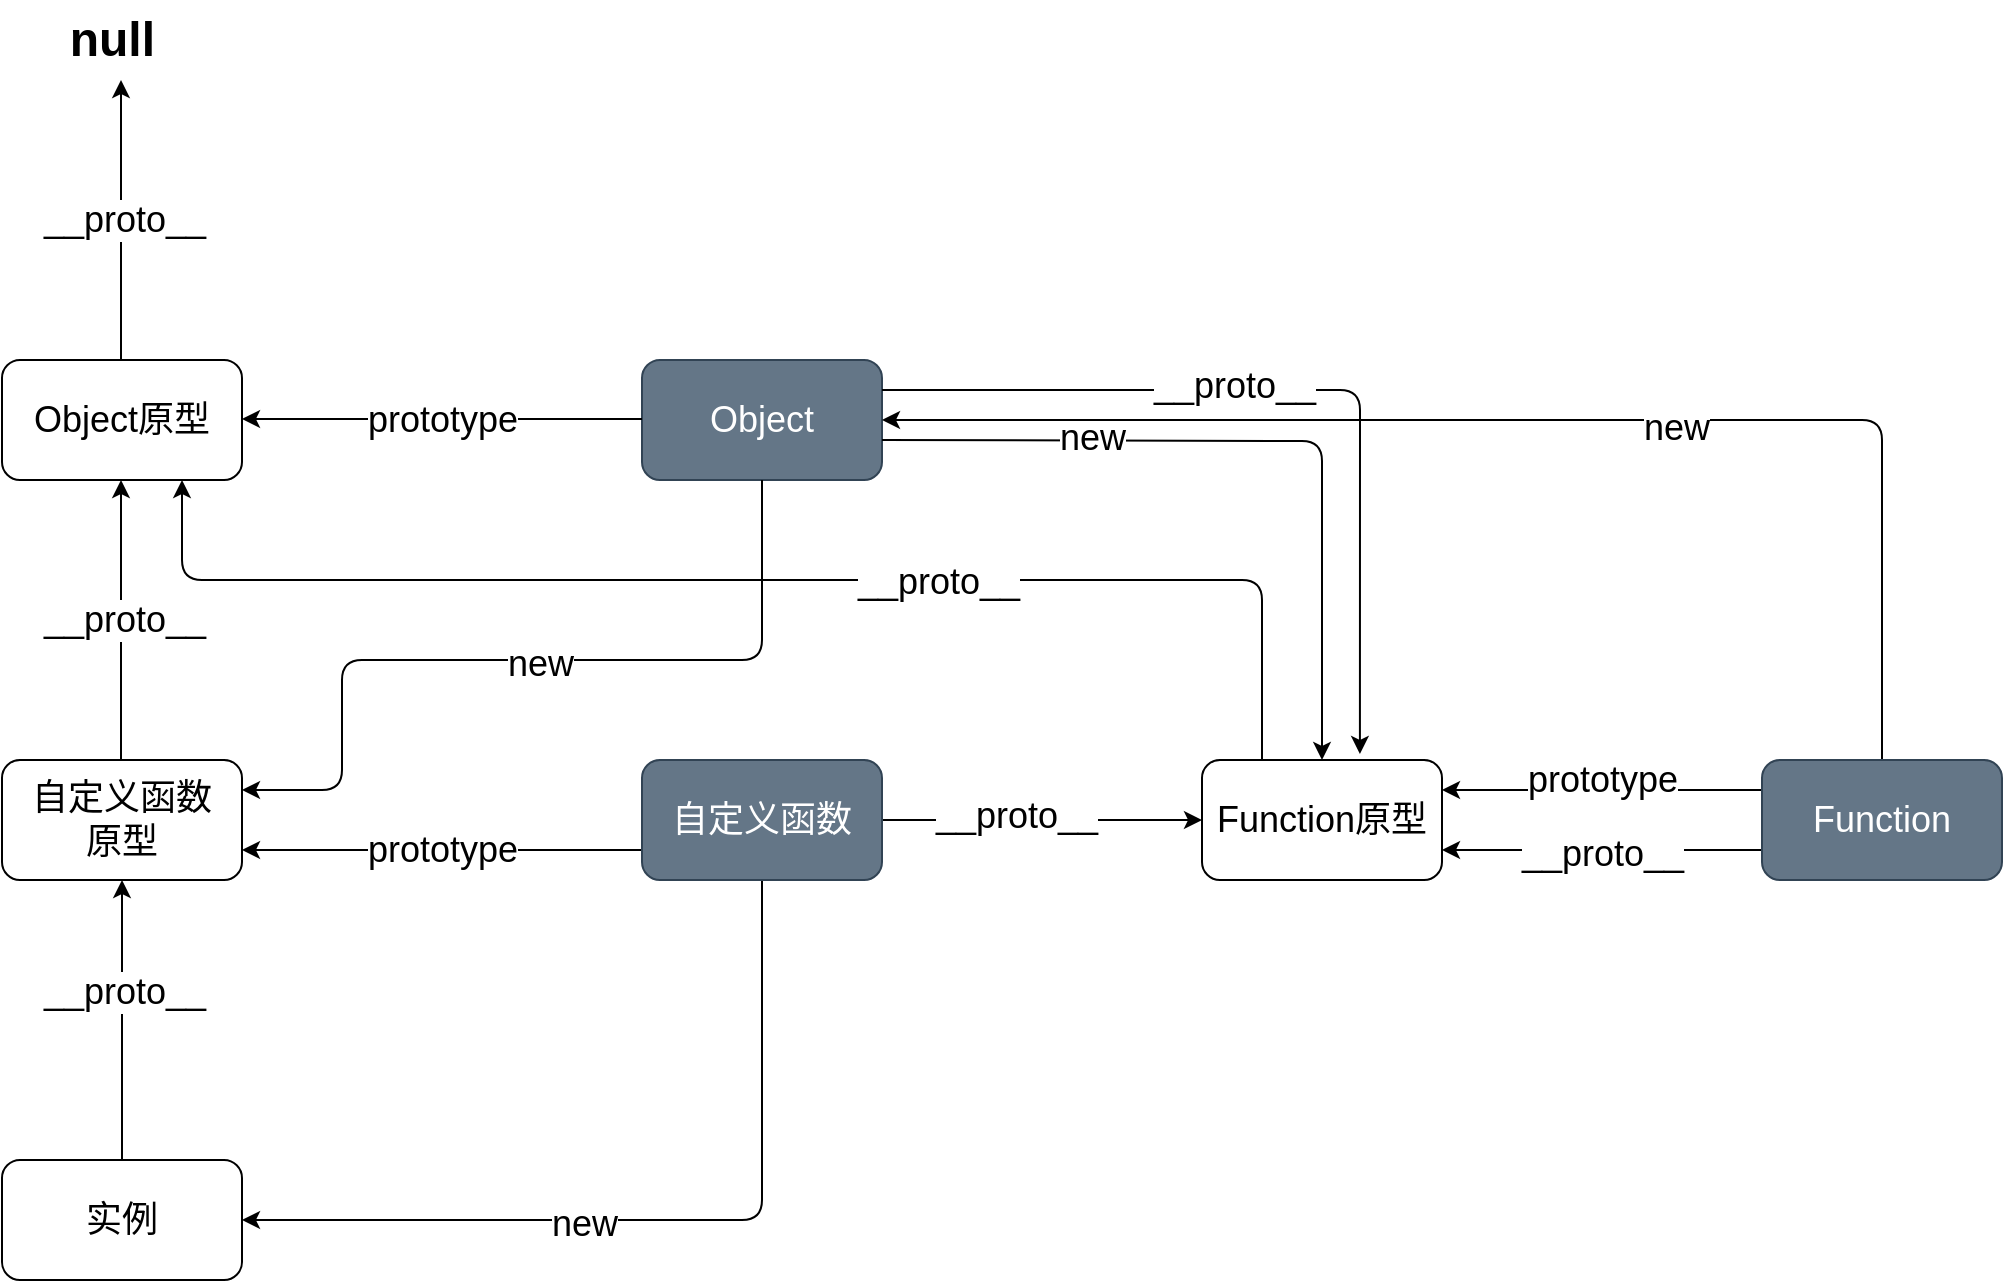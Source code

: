 <mxfile>
    <diagram id="fl4JlBURVqr-K29kR26M" name="第 1 页">
        <mxGraphModel dx="1149" dy="2218" grid="1" gridSize="10" guides="1" tooltips="1" connect="1" arrows="1" fold="1" page="1" pageScale="1" pageWidth="827" pageHeight="1169" math="0" shadow="0">
            <root>
                <mxCell id="0"/>
                <mxCell id="1" parent="0"/>
                <mxCell id="9" style="edgeStyle=orthogonalEdgeStyle;html=1;exitX=0.5;exitY=0;exitDx=0;exitDy=0;entryX=0.5;entryY=1;entryDx=0;entryDy=0;fontSize=18;" edge="1" parent="1" source="3" target="6">
                    <mxGeometry relative="1" as="geometry"/>
                </mxCell>
                <mxCell id="10" value="__proto__" style="edgeLabel;html=1;align=center;verticalAlign=middle;resizable=0;points=[];fontSize=18;" vertex="1" connectable="0" parent="9">
                    <mxGeometry x="0.2" y="-1" relative="1" as="geometry">
                        <mxPoint as="offset"/>
                    </mxGeometry>
                </mxCell>
                <mxCell id="3" value="&lt;font style=&quot;font-size: 18px;&quot;&gt;实例&lt;/font&gt;" style="rounded=1;whiteSpace=wrap;html=1;" vertex="1" parent="1">
                    <mxGeometry x="160" y="470" width="120" height="60" as="geometry"/>
                </mxCell>
                <mxCell id="5" style="edgeStyle=orthogonalEdgeStyle;html=1;exitX=0.5;exitY=1;exitDx=0;exitDy=0;entryX=1;entryY=0.5;entryDx=0;entryDy=0;fontSize=18;" edge="1" parent="1" source="4" target="3">
                    <mxGeometry relative="1" as="geometry"/>
                </mxCell>
                <mxCell id="18" value="new&lt;br&gt;" style="edgeLabel;html=1;align=center;verticalAlign=middle;resizable=0;points=[];fontSize=18;" vertex="1" connectable="0" parent="5">
                    <mxGeometry x="0.205" y="2" relative="1" as="geometry">
                        <mxPoint as="offset"/>
                    </mxGeometry>
                </mxCell>
                <mxCell id="7" style="edgeStyle=orthogonalEdgeStyle;html=1;exitX=0;exitY=0.75;exitDx=0;exitDy=0;entryX=1;entryY=0.75;entryDx=0;entryDy=0;fontSize=18;" edge="1" parent="1" source="4" target="6">
                    <mxGeometry relative="1" as="geometry"/>
                </mxCell>
                <mxCell id="8" value="prototype" style="edgeLabel;html=1;align=center;verticalAlign=middle;resizable=0;points=[];fontSize=18;" vertex="1" connectable="0" parent="7">
                    <mxGeometry x="0.12" y="-1" relative="1" as="geometry">
                        <mxPoint x="12" y="1" as="offset"/>
                    </mxGeometry>
                </mxCell>
                <mxCell id="25" style="edgeStyle=orthogonalEdgeStyle;html=1;exitX=1;exitY=0.5;exitDx=0;exitDy=0;fontSize=18;" edge="1" parent="1" source="4" target="24">
                    <mxGeometry relative="1" as="geometry"/>
                </mxCell>
                <mxCell id="26" value="__proto__" style="edgeLabel;html=1;align=center;verticalAlign=middle;resizable=0;points=[];fontSize=18;" vertex="1" connectable="0" parent="25">
                    <mxGeometry x="-0.163" y="2" relative="1" as="geometry">
                        <mxPoint as="offset"/>
                    </mxGeometry>
                </mxCell>
                <mxCell id="4" value="&lt;span style=&quot;font-size: 18px;&quot;&gt;自定义函数&lt;/span&gt;" style="rounded=1;whiteSpace=wrap;html=1;fillColor=#647687;fontColor=#ffffff;strokeColor=#314354;" vertex="1" parent="1">
                    <mxGeometry x="480" y="270" width="120" height="60" as="geometry"/>
                </mxCell>
                <mxCell id="6" value="&lt;span style=&quot;font-size: 18px;&quot;&gt;自定义函数&lt;br&gt;原型&lt;/span&gt;" style="rounded=1;whiteSpace=wrap;html=1;" vertex="1" parent="1">
                    <mxGeometry x="160" y="270" width="120" height="60" as="geometry"/>
                </mxCell>
                <mxCell id="11" value="&lt;span style=&quot;font-size: 18px;&quot;&gt;Object原型&lt;/span&gt;" style="rounded=1;whiteSpace=wrap;html=1;" vertex="1" parent="1">
                    <mxGeometry x="160" y="70" width="120" height="60" as="geometry"/>
                </mxCell>
                <mxCell id="12" style="edgeStyle=orthogonalEdgeStyle;html=1;exitX=0.5;exitY=0;exitDx=0;exitDy=0;entryX=0.5;entryY=1;entryDx=0;entryDy=0;fontSize=18;" edge="1" parent="1">
                    <mxGeometry relative="1" as="geometry">
                        <mxPoint x="219.5" y="270" as="sourcePoint"/>
                        <mxPoint x="219.5" y="130" as="targetPoint"/>
                    </mxGeometry>
                </mxCell>
                <mxCell id="13" value="__proto__" style="edgeLabel;html=1;align=center;verticalAlign=middle;resizable=0;points=[];fontSize=18;" vertex="1" connectable="0" parent="12">
                    <mxGeometry x="0.2" y="-1" relative="1" as="geometry">
                        <mxPoint y="14" as="offset"/>
                    </mxGeometry>
                </mxCell>
                <mxCell id="14" value="&lt;span style=&quot;font-size: 18px;&quot;&gt;Object&lt;/span&gt;" style="rounded=1;whiteSpace=wrap;html=1;fillColor=#647687;fontColor=#ffffff;strokeColor=#314354;" vertex="1" parent="1">
                    <mxGeometry x="480" y="70" width="120" height="60" as="geometry"/>
                </mxCell>
                <mxCell id="15" style="edgeStyle=orthogonalEdgeStyle;html=1;exitX=0;exitY=0.5;exitDx=0;exitDy=0;entryX=1;entryY=0.5;entryDx=0;entryDy=0;fontSize=18;" edge="1" parent="1">
                    <mxGeometry relative="1" as="geometry">
                        <mxPoint x="480" y="99.5" as="sourcePoint"/>
                        <mxPoint x="280" y="99.5" as="targetPoint"/>
                    </mxGeometry>
                </mxCell>
                <mxCell id="16" value="prototype" style="edgeLabel;html=1;align=center;verticalAlign=middle;resizable=0;points=[];fontSize=18;" vertex="1" connectable="0" parent="15">
                    <mxGeometry x="0.12" y="-1" relative="1" as="geometry">
                        <mxPoint x="12" y="1" as="offset"/>
                    </mxGeometry>
                </mxCell>
                <mxCell id="19" style="edgeStyle=orthogonalEdgeStyle;html=1;exitX=0.5;exitY=1;exitDx=0;exitDy=0;entryX=1;entryY=0.25;entryDx=0;entryDy=0;fontSize=18;" edge="1" parent="1" source="14" target="6">
                    <mxGeometry relative="1" as="geometry">
                        <mxPoint x="600" y="160" as="sourcePoint"/>
                        <mxPoint x="340" y="330" as="targetPoint"/>
                        <Array as="points">
                            <mxPoint x="540" y="220"/>
                            <mxPoint x="330" y="220"/>
                            <mxPoint x="330" y="285"/>
                        </Array>
                    </mxGeometry>
                </mxCell>
                <mxCell id="20" value="new&lt;br&gt;" style="edgeLabel;html=1;align=center;verticalAlign=middle;resizable=0;points=[];fontSize=18;" vertex="1" connectable="0" parent="19">
                    <mxGeometry x="0.205" y="2" relative="1" as="geometry">
                        <mxPoint x="49" as="offset"/>
                    </mxGeometry>
                </mxCell>
                <mxCell id="21" style="edgeStyle=orthogonalEdgeStyle;html=1;exitX=0.5;exitY=0;exitDx=0;exitDy=0;entryX=0.5;entryY=1;entryDx=0;entryDy=0;fontSize=18;" edge="1" parent="1">
                    <mxGeometry relative="1" as="geometry">
                        <mxPoint x="219.5" y="70" as="sourcePoint"/>
                        <mxPoint x="219.5" y="-70" as="targetPoint"/>
                    </mxGeometry>
                </mxCell>
                <mxCell id="22" value="__proto__" style="edgeLabel;html=1;align=center;verticalAlign=middle;resizable=0;points=[];fontSize=18;" vertex="1" connectable="0" parent="21">
                    <mxGeometry x="0.2" y="-1" relative="1" as="geometry">
                        <mxPoint y="14" as="offset"/>
                    </mxGeometry>
                </mxCell>
                <mxCell id="23" value="null&lt;span style=&quot;white-space: pre;&quot;&gt;&#9;&lt;/span&gt;" style="text;strokeColor=none;fillColor=none;html=1;fontSize=24;fontStyle=1;verticalAlign=middle;align=center;" vertex="1" parent="1">
                    <mxGeometry x="170" y="-110" width="100" height="40" as="geometry"/>
                </mxCell>
                <mxCell id="33" style="edgeStyle=orthogonalEdgeStyle;html=1;exitX=0.25;exitY=0;exitDx=0;exitDy=0;entryX=0.75;entryY=1;entryDx=0;entryDy=0;fontSize=18;" edge="1" parent="1" source="24" target="11">
                    <mxGeometry relative="1" as="geometry">
                        <Array as="points">
                            <mxPoint x="790" y="180"/>
                            <mxPoint x="250" y="180"/>
                        </Array>
                    </mxGeometry>
                </mxCell>
                <mxCell id="34" value="__proto__" style="edgeLabel;html=1;align=center;verticalAlign=middle;resizable=0;points=[];fontSize=18;" vertex="1" connectable="0" parent="33">
                    <mxGeometry x="-0.259" y="1" relative="1" as="geometry">
                        <mxPoint as="offset"/>
                    </mxGeometry>
                </mxCell>
                <mxCell id="24" value="&lt;font style=&quot;font-size: 18px;&quot;&gt;Function原型&lt;/font&gt;" style="rounded=1;whiteSpace=wrap;html=1;" vertex="1" parent="1">
                    <mxGeometry x="760" y="270" width="120" height="60" as="geometry"/>
                </mxCell>
                <mxCell id="27" style="edgeStyle=orthogonalEdgeStyle;html=1;exitX=1;exitY=0.25;exitDx=0;exitDy=0;fontSize=18;entryX=0.658;entryY=-0.05;entryDx=0;entryDy=0;entryPerimeter=0;" edge="1" parent="1" source="14" target="24">
                    <mxGeometry relative="1" as="geometry">
                        <mxPoint x="600" y="99.5" as="sourcePoint"/>
                        <mxPoint x="760" y="99.5" as="targetPoint"/>
                    </mxGeometry>
                </mxCell>
                <mxCell id="28" value="__proto__" style="edgeLabel;html=1;align=center;verticalAlign=middle;resizable=0;points=[];fontSize=18;" vertex="1" connectable="0" parent="27">
                    <mxGeometry x="-0.163" y="2" relative="1" as="geometry">
                        <mxPoint as="offset"/>
                    </mxGeometry>
                </mxCell>
                <mxCell id="29" style="edgeStyle=orthogonalEdgeStyle;html=1;fontSize=18;entryX=0.5;entryY=0;entryDx=0;entryDy=0;" edge="1" parent="1" target="24">
                    <mxGeometry relative="1" as="geometry">
                        <mxPoint x="600" y="110" as="sourcePoint"/>
                        <mxPoint x="800" y="260" as="targetPoint"/>
                    </mxGeometry>
                </mxCell>
                <mxCell id="30" value="new" style="edgeLabel;html=1;align=center;verticalAlign=middle;resizable=0;points=[];fontSize=18;" vertex="1" connectable="0" parent="29">
                    <mxGeometry x="-0.163" y="2" relative="1" as="geometry">
                        <mxPoint x="-54" as="offset"/>
                    </mxGeometry>
                </mxCell>
                <mxCell id="37" style="edgeStyle=orthogonalEdgeStyle;html=1;exitX=0;exitY=0.25;exitDx=0;exitDy=0;entryX=1;entryY=0.25;entryDx=0;entryDy=0;fontSize=18;" edge="1" parent="1" source="35" target="24">
                    <mxGeometry relative="1" as="geometry"/>
                </mxCell>
                <mxCell id="39" value="prototype" style="edgeLabel;html=1;align=center;verticalAlign=middle;resizable=0;points=[];fontSize=18;" vertex="1" connectable="0" parent="37">
                    <mxGeometry x="0.125" y="-2" relative="1" as="geometry">
                        <mxPoint x="10" y="-3" as="offset"/>
                    </mxGeometry>
                </mxCell>
                <mxCell id="38" style="edgeStyle=orthogonalEdgeStyle;html=1;exitX=0;exitY=0.75;exitDx=0;exitDy=0;fontSize=18;entryX=1;entryY=0.75;entryDx=0;entryDy=0;" edge="1" parent="1" source="35" target="24">
                    <mxGeometry relative="1" as="geometry"/>
                </mxCell>
                <mxCell id="40" value="__proto__" style="edgeLabel;html=1;align=center;verticalAlign=middle;resizable=0;points=[];fontSize=18;" vertex="1" connectable="0" parent="38">
                    <mxGeometry x="0.237" y="2" relative="1" as="geometry">
                        <mxPoint x="19" as="offset"/>
                    </mxGeometry>
                </mxCell>
                <mxCell id="41" style="edgeStyle=orthogonalEdgeStyle;html=1;exitX=0.5;exitY=0;exitDx=0;exitDy=0;entryX=1;entryY=0.5;entryDx=0;entryDy=0;fontSize=18;" edge="1" parent="1" source="35" target="14">
                    <mxGeometry relative="1" as="geometry"/>
                </mxCell>
                <mxCell id="42" value="new" style="edgeLabel;html=1;align=center;verticalAlign=middle;resizable=0;points=[];fontSize=18;" vertex="1" connectable="0" parent="41">
                    <mxGeometry x="-0.185" y="4" relative="1" as="geometry">
                        <mxPoint as="offset"/>
                    </mxGeometry>
                </mxCell>
                <mxCell id="35" value="&lt;span style=&quot;font-size: 18px;&quot;&gt;Function&lt;/span&gt;" style="rounded=1;whiteSpace=wrap;html=1;fillColor=#647687;fontColor=#ffffff;strokeColor=#314354;" vertex="1" parent="1">
                    <mxGeometry x="1040" y="270" width="120" height="60" as="geometry"/>
                </mxCell>
            </root>
        </mxGraphModel>
    </diagram>
</mxfile>